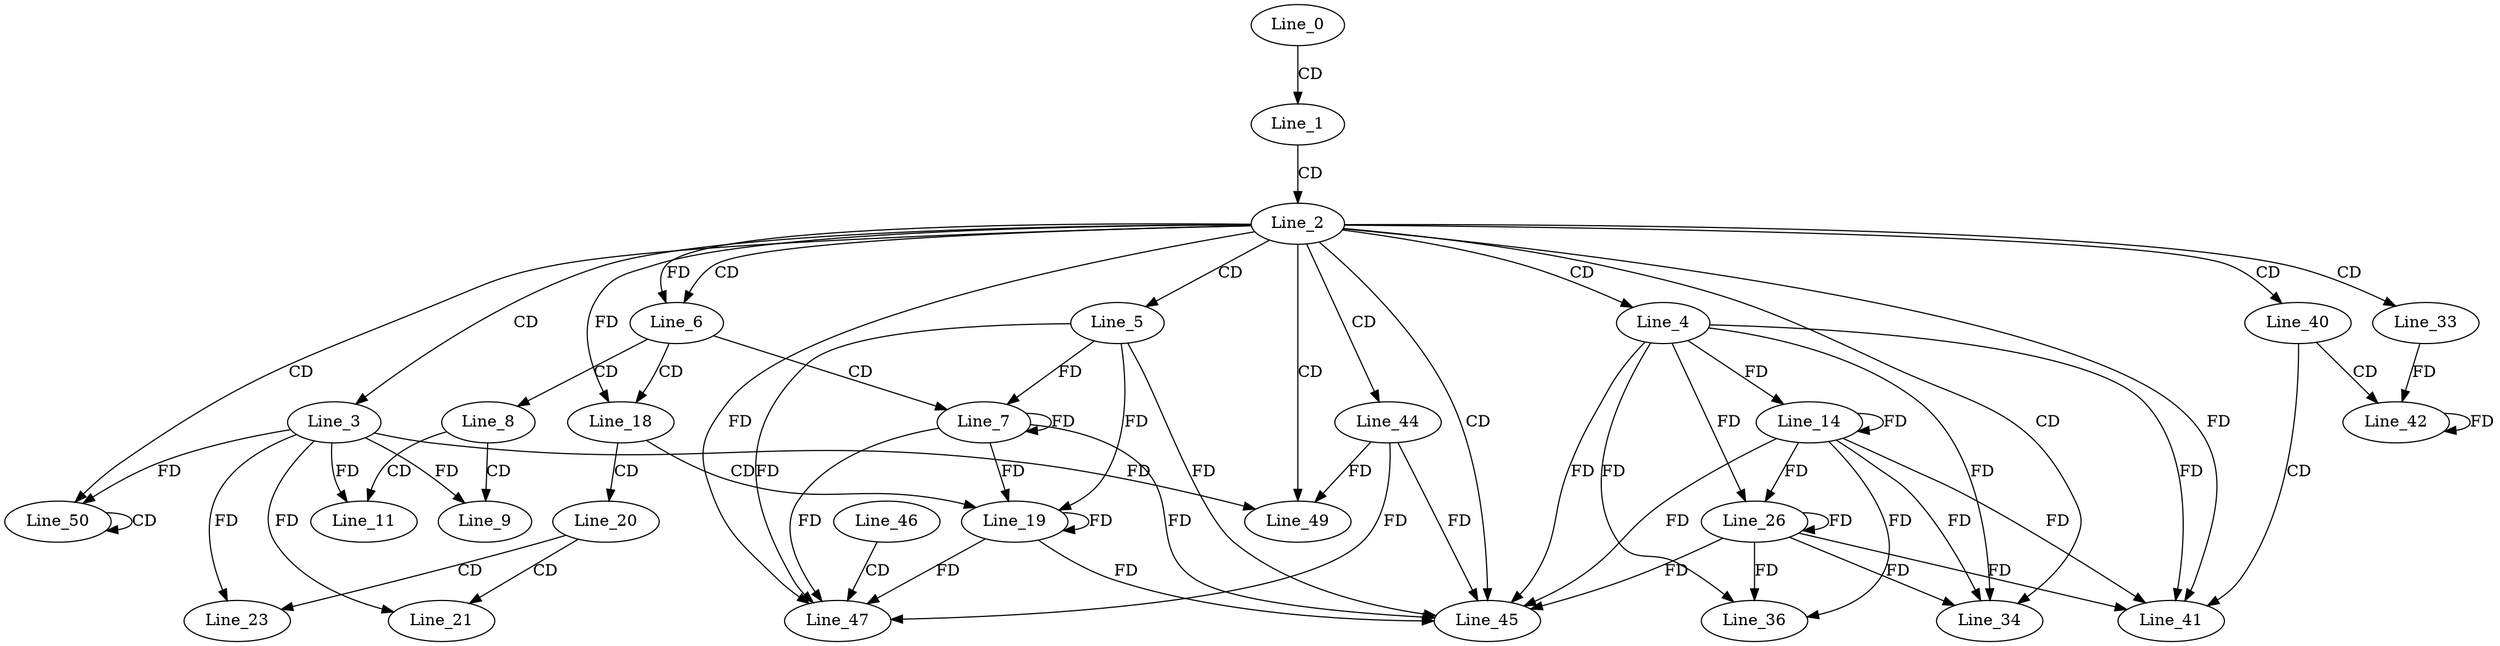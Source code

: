 digraph G {
  Line_0;
  Line_1;
  Line_2;
  Line_3;
  Line_4;
  Line_5;
  Line_6;
  Line_6;
  Line_6;
  Line_7;
  Line_8;
  Line_9;
  Line_11;
  Line_14;
  Line_14;
  Line_18;
  Line_18;
  Line_18;
  Line_19;
  Line_20;
  Line_21;
  Line_23;
  Line_26;
  Line_26;
  Line_33;
  Line_34;
  Line_36;
  Line_40;
  Line_41;
  Line_42;
  Line_44;
  Line_45;
  Line_45;
  Line_46;
  Line_47;
  Line_49;
  Line_49;
  Line_50;
  Line_50;
  Line_0 -> Line_1 [ label="CD" ];
  Line_1 -> Line_2 [ label="CD" ];
  Line_2 -> Line_3 [ label="CD" ];
  Line_2 -> Line_4 [ label="CD" ];
  Line_2 -> Line_5 [ label="CD" ];
  Line_2 -> Line_6 [ label="CD" ];
  Line_2 -> Line_6 [ label="FD" ];
  Line_6 -> Line_7 [ label="CD" ];
  Line_5 -> Line_7 [ label="FD" ];
  Line_7 -> Line_7 [ label="FD" ];
  Line_6 -> Line_8 [ label="CD" ];
  Line_8 -> Line_9 [ label="CD" ];
  Line_3 -> Line_9 [ label="FD" ];
  Line_8 -> Line_11 [ label="CD" ];
  Line_3 -> Line_11 [ label="FD" ];
  Line_4 -> Line_14 [ label="FD" ];
  Line_14 -> Line_14 [ label="FD" ];
  Line_6 -> Line_18 [ label="CD" ];
  Line_2 -> Line_18 [ label="FD" ];
  Line_18 -> Line_19 [ label="CD" ];
  Line_5 -> Line_19 [ label="FD" ];
  Line_7 -> Line_19 [ label="FD" ];
  Line_19 -> Line_19 [ label="FD" ];
  Line_18 -> Line_20 [ label="CD" ];
  Line_20 -> Line_21 [ label="CD" ];
  Line_3 -> Line_21 [ label="FD" ];
  Line_20 -> Line_23 [ label="CD" ];
  Line_3 -> Line_23 [ label="FD" ];
  Line_4 -> Line_26 [ label="FD" ];
  Line_14 -> Line_26 [ label="FD" ];
  Line_26 -> Line_26 [ label="FD" ];
  Line_2 -> Line_33 [ label="CD" ];
  Line_2 -> Line_34 [ label="CD" ];
  Line_4 -> Line_34 [ label="FD" ];
  Line_14 -> Line_34 [ label="FD" ];
  Line_26 -> Line_34 [ label="FD" ];
  Line_4 -> Line_36 [ label="FD" ];
  Line_14 -> Line_36 [ label="FD" ];
  Line_26 -> Line_36 [ label="FD" ];
  Line_2 -> Line_40 [ label="CD" ];
  Line_40 -> Line_41 [ label="CD" ];
  Line_4 -> Line_41 [ label="FD" ];
  Line_14 -> Line_41 [ label="FD" ];
  Line_26 -> Line_41 [ label="FD" ];
  Line_2 -> Line_41 [ label="FD" ];
  Line_40 -> Line_42 [ label="CD" ];
  Line_33 -> Line_42 [ label="FD" ];
  Line_42 -> Line_42 [ label="FD" ];
  Line_2 -> Line_44 [ label="CD" ];
  Line_2 -> Line_45 [ label="CD" ];
  Line_44 -> Line_45 [ label="FD" ];
  Line_5 -> Line_45 [ label="FD" ];
  Line_7 -> Line_45 [ label="FD" ];
  Line_19 -> Line_45 [ label="FD" ];
  Line_4 -> Line_45 [ label="FD" ];
  Line_14 -> Line_45 [ label="FD" ];
  Line_26 -> Line_45 [ label="FD" ];
  Line_46 -> Line_47 [ label="CD" ];
  Line_2 -> Line_47 [ label="FD" ];
  Line_44 -> Line_47 [ label="FD" ];
  Line_5 -> Line_47 [ label="FD" ];
  Line_7 -> Line_47 [ label="FD" ];
  Line_19 -> Line_47 [ label="FD" ];
  Line_2 -> Line_49 [ label="CD" ];
  Line_3 -> Line_49 [ label="FD" ];
  Line_44 -> Line_49 [ label="FD" ];
  Line_2 -> Line_50 [ label="CD" ];
  Line_50 -> Line_50 [ label="CD" ];
  Line_3 -> Line_50 [ label="FD" ];
}
